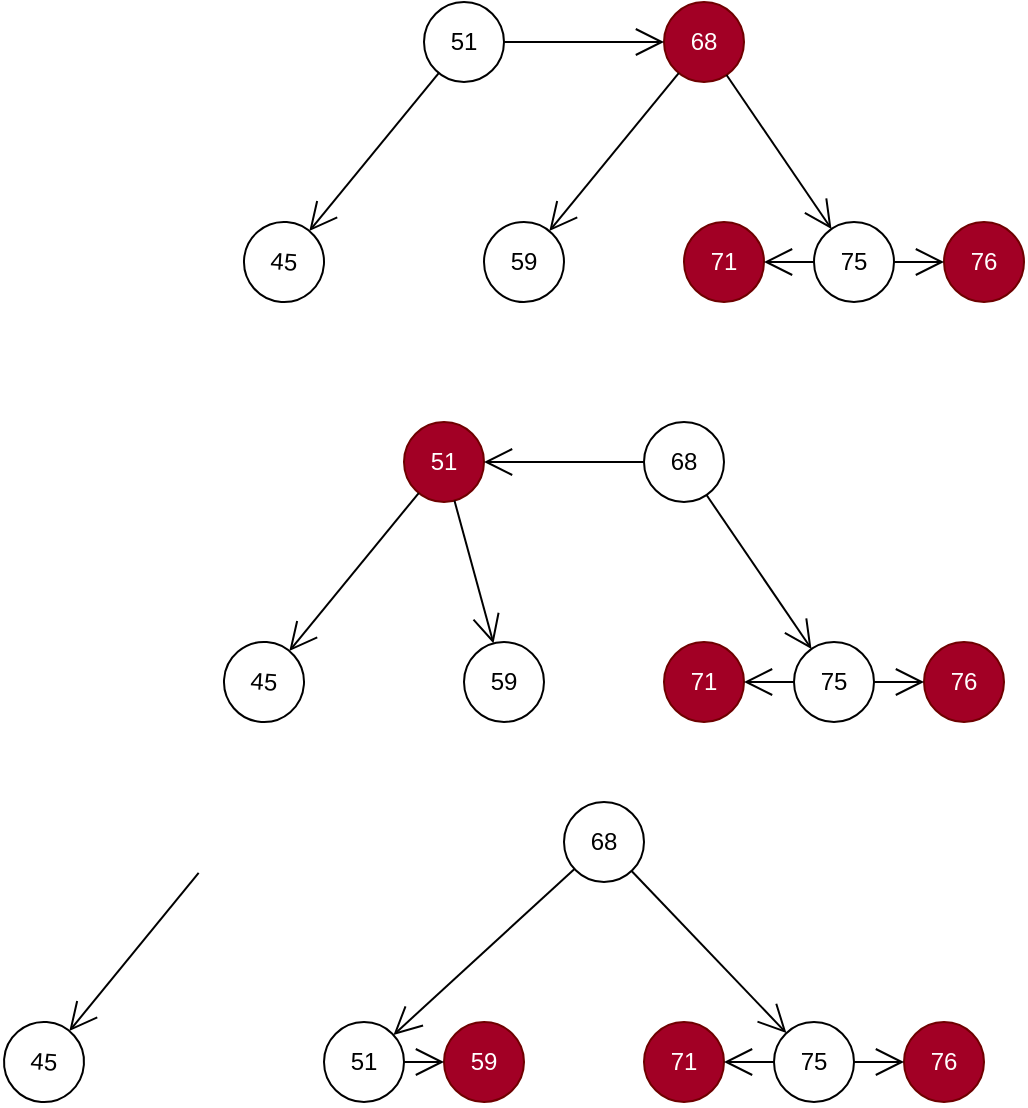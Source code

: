 <mxfile version="14.7.4" type="embed"><diagram id="W1yrwUM6v9hNumfLIqcG" name="Page-1"><mxGraphModel dx="1691" dy="294" grid="1" gridSize="10" guides="1" tooltips="1" connect="1" arrows="1" fold="1" page="1" pageScale="1" pageWidth="850" pageHeight="1100" math="0" shadow="0"><root><mxCell id="0"/><mxCell id="1" parent="0"/><mxCell id="2" value="51" style="ellipse;whiteSpace=wrap;html=1;" vertex="1" parent="1"><mxGeometry x="210" y="50" width="40" height="40" as="geometry"/></mxCell><mxCell id="3" value="45" style="ellipse;whiteSpace=wrap;html=1;rotation=4;" vertex="1" parent="1"><mxGeometry x="120" y="160" width="40" height="40" as="geometry"/></mxCell><mxCell id="4" value="68" style="ellipse;whiteSpace=wrap;html=1;fillColor=#a20025;strokeColor=#6F0000;fontColor=#ffffff;" vertex="1" parent="1"><mxGeometry x="330" y="50" width="40" height="40" as="geometry"/></mxCell><mxCell id="5" value="71" style="ellipse;whiteSpace=wrap;html=1;fillColor=#a20025;strokeColor=#6F0000;fontColor=#ffffff;" vertex="1" parent="1"><mxGeometry x="340" y="160" width="40" height="40" as="geometry"/></mxCell><mxCell id="6" value="75" style="ellipse;whiteSpace=wrap;html=1;" vertex="1" parent="1"><mxGeometry x="405" y="160" width="40" height="40" as="geometry"/></mxCell><mxCell id="7" value="59" style="ellipse;whiteSpace=wrap;html=1;" vertex="1" parent="1"><mxGeometry x="240" y="160" width="40" height="40" as="geometry"/></mxCell><mxCell id="8" value="76" style="ellipse;whiteSpace=wrap;html=1;fillColor=#a20025;strokeColor=#6F0000;fontColor=#ffffff;" vertex="1" parent="1"><mxGeometry x="470" y="160" width="40" height="40" as="geometry"/></mxCell><mxCell id="14" value="" style="endArrow=open;endFill=1;endSize=12;html=1;" edge="1" parent="1" source="2" target="3"><mxGeometry width="160" relative="1" as="geometry"><mxPoint x="340" y="230" as="sourcePoint"/><mxPoint x="500" y="230" as="targetPoint"/></mxGeometry></mxCell><mxCell id="15" value="" style="endArrow=open;endFill=1;endSize=12;html=1;" edge="1" parent="1" source="4" target="7"><mxGeometry width="160" relative="1" as="geometry"><mxPoint x="345" y="280" as="sourcePoint"/><mxPoint x="280" y="230" as="targetPoint"/></mxGeometry></mxCell><mxCell id="16" value="" style="endArrow=open;endFill=1;endSize=12;html=1;" edge="1" parent="1" source="2" target="4"><mxGeometry width="160" relative="1" as="geometry"><mxPoint x="340" y="230" as="sourcePoint"/><mxPoint x="500" y="230" as="targetPoint"/></mxGeometry></mxCell><mxCell id="17" value="" style="endArrow=open;endFill=1;endSize=12;html=1;" edge="1" parent="1" source="6" target="5"><mxGeometry width="160" relative="1" as="geometry"><mxPoint x="340" y="230" as="sourcePoint"/><mxPoint x="500" y="230" as="targetPoint"/></mxGeometry></mxCell><mxCell id="18" value="" style="endArrow=open;endFill=1;endSize=12;html=1;" edge="1" parent="1" source="6" target="8"><mxGeometry width="160" relative="1" as="geometry"><mxPoint x="340" y="230" as="sourcePoint"/><mxPoint x="500" y="230" as="targetPoint"/></mxGeometry></mxCell><mxCell id="19" value="" style="endArrow=open;endFill=1;endSize=12;html=1;" edge="1" parent="1" source="4" target="6"><mxGeometry width="160" relative="1" as="geometry"><mxPoint x="340" y="230" as="sourcePoint"/><mxPoint x="500" y="230" as="targetPoint"/></mxGeometry></mxCell><mxCell id="20" value="51" style="ellipse;whiteSpace=wrap;html=1;fillColor=#a20025;strokeColor=#6F0000;fontColor=#ffffff;" vertex="1" parent="1"><mxGeometry x="200" y="260" width="40" height="40" as="geometry"/></mxCell><mxCell id="21" value="45" style="ellipse;whiteSpace=wrap;html=1;rotation=4;" vertex="1" parent="1"><mxGeometry x="110" y="370" width="40" height="40" as="geometry"/></mxCell><mxCell id="22" value="68" style="ellipse;whiteSpace=wrap;html=1;" vertex="1" parent="1"><mxGeometry x="320" y="260" width="40" height="40" as="geometry"/></mxCell><mxCell id="23" value="71" style="ellipse;whiteSpace=wrap;html=1;fillColor=#a20025;strokeColor=#6F0000;fontColor=#ffffff;" vertex="1" parent="1"><mxGeometry x="330" y="370" width="40" height="40" as="geometry"/></mxCell><mxCell id="24" value="75" style="ellipse;whiteSpace=wrap;html=1;" vertex="1" parent="1"><mxGeometry x="395" y="370" width="40" height="40" as="geometry"/></mxCell><mxCell id="25" value="59" style="ellipse;whiteSpace=wrap;html=1;" vertex="1" parent="1"><mxGeometry x="230" y="370" width="40" height="40" as="geometry"/></mxCell><mxCell id="26" value="76" style="ellipse;whiteSpace=wrap;html=1;fillColor=#a20025;strokeColor=#6F0000;fontColor=#ffffff;" vertex="1" parent="1"><mxGeometry x="460" y="370" width="40" height="40" as="geometry"/></mxCell><mxCell id="27" value="" style="endArrow=open;endFill=1;endSize=12;html=1;" edge="1" parent="1" source="20" target="21"><mxGeometry width="160" relative="1" as="geometry"><mxPoint x="330" y="440" as="sourcePoint"/><mxPoint x="490" y="440" as="targetPoint"/></mxGeometry></mxCell><mxCell id="28" value="" style="endArrow=open;endFill=1;endSize=12;html=1;" edge="1" parent="1" source="20" target="25"><mxGeometry width="160" relative="1" as="geometry"><mxPoint x="335" y="490" as="sourcePoint"/><mxPoint x="270" y="440" as="targetPoint"/></mxGeometry></mxCell><mxCell id="29" value="" style="endArrow=open;endFill=1;endSize=12;html=1;" edge="1" parent="1" source="22" target="20"><mxGeometry width="160" relative="1" as="geometry"><mxPoint x="490" y="440" as="sourcePoint"/><mxPoint x="330" y="440" as="targetPoint"/></mxGeometry></mxCell><mxCell id="30" value="" style="endArrow=open;endFill=1;endSize=12;html=1;" edge="1" parent="1" source="24" target="23"><mxGeometry width="160" relative="1" as="geometry"><mxPoint x="330" y="440" as="sourcePoint"/><mxPoint x="490" y="440" as="targetPoint"/></mxGeometry></mxCell><mxCell id="31" value="" style="endArrow=open;endFill=1;endSize=12;html=1;" edge="1" parent="1" source="24" target="26"><mxGeometry width="160" relative="1" as="geometry"><mxPoint x="330" y="440" as="sourcePoint"/><mxPoint x="490" y="440" as="targetPoint"/></mxGeometry></mxCell><mxCell id="32" value="" style="endArrow=open;endFill=1;endSize=12;html=1;" edge="1" parent="1" source="22" target="24"><mxGeometry width="160" relative="1" as="geometry"><mxPoint x="330" y="440" as="sourcePoint"/><mxPoint x="490" y="440" as="targetPoint"/></mxGeometry></mxCell><mxCell id="33" value="51" style="ellipse;whiteSpace=wrap;html=1;" vertex="1" parent="1"><mxGeometry x="160" y="560" width="40" height="40" as="geometry"/></mxCell><mxCell id="34" value="45" style="ellipse;whiteSpace=wrap;html=1;rotation=4;" vertex="1" parent="1"><mxGeometry y="560" width="40" height="40" as="geometry"/></mxCell><mxCell id="35" value="68" style="ellipse;whiteSpace=wrap;html=1;" vertex="1" parent="1"><mxGeometry x="280" y="450" width="40" height="40" as="geometry"/></mxCell><mxCell id="36" value="71" style="ellipse;whiteSpace=wrap;html=1;fillColor=#a20025;strokeColor=#6F0000;fontColor=#ffffff;" vertex="1" parent="1"><mxGeometry x="320" y="560" width="40" height="40" as="geometry"/></mxCell><mxCell id="37" value="75" style="ellipse;whiteSpace=wrap;html=1;" vertex="1" parent="1"><mxGeometry x="385" y="560" width="40" height="40" as="geometry"/></mxCell><mxCell id="38" value="59" style="ellipse;whiteSpace=wrap;html=1;fillColor=#a20025;strokeColor=#6F0000;fontColor=#ffffff;" vertex="1" parent="1"><mxGeometry x="220" y="560" width="40" height="40" as="geometry"/></mxCell><mxCell id="39" value="76" style="ellipse;whiteSpace=wrap;html=1;fillColor=#a20025;strokeColor=#6F0000;fontColor=#ffffff;" vertex="1" parent="1"><mxGeometry x="450" y="560" width="40" height="40" as="geometry"/></mxCell><mxCell id="40" value="" style="endArrow=open;endFill=1;endSize=12;html=1;" edge="1" parent="1" target="34"><mxGeometry width="160" relative="1" as="geometry"><mxPoint x="97.326" y="485.472" as="sourcePoint"/><mxPoint x="380" y="630" as="targetPoint"/></mxGeometry></mxCell><mxCell id="41" value="" style="endArrow=open;endFill=1;endSize=12;html=1;" edge="1" parent="1" source="33" target="38"><mxGeometry width="160" relative="1" as="geometry"><mxPoint x="325" y="680" as="sourcePoint"/><mxPoint x="260" y="630" as="targetPoint"/></mxGeometry></mxCell><mxCell id="42" value="" style="endArrow=open;endFill=1;endSize=12;html=1;" edge="1" parent="1" source="35" target="33"><mxGeometry width="160" relative="1" as="geometry"><mxPoint x="480" y="630" as="sourcePoint"/><mxPoint x="320" y="630" as="targetPoint"/></mxGeometry></mxCell><mxCell id="43" value="" style="endArrow=open;endFill=1;endSize=12;html=1;" edge="1" parent="1" source="37" target="36"><mxGeometry width="160" relative="1" as="geometry"><mxPoint x="320" y="630" as="sourcePoint"/><mxPoint x="480" y="630" as="targetPoint"/></mxGeometry></mxCell><mxCell id="44" value="" style="endArrow=open;endFill=1;endSize=12;html=1;" edge="1" parent="1" source="37" target="39"><mxGeometry width="160" relative="1" as="geometry"><mxPoint x="320" y="630" as="sourcePoint"/><mxPoint x="480" y="630" as="targetPoint"/></mxGeometry></mxCell><mxCell id="45" value="" style="endArrow=open;endFill=1;endSize=12;html=1;" edge="1" parent="1" source="35" target="37"><mxGeometry width="160" relative="1" as="geometry"><mxPoint x="320" y="630" as="sourcePoint"/><mxPoint x="480" y="630" as="targetPoint"/></mxGeometry></mxCell></root></mxGraphModel></diagram></mxfile>